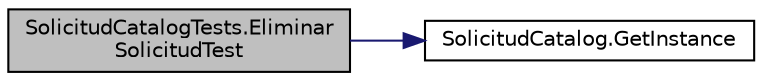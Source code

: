 digraph "SolicitudCatalogTests.EliminarSolicitudTest"
{
 // INTERACTIVE_SVG=YES
 // LATEX_PDF_SIZE
  edge [fontname="Helvetica",fontsize="10",labelfontname="Helvetica",labelfontsize="10"];
  node [fontname="Helvetica",fontsize="10",shape=record];
  rankdir="LR";
  Node1 [label="SolicitudCatalogTests.Eliminar\lSolicitudTest",height=0.2,width=0.4,color="black", fillcolor="grey75", style="filled", fontcolor="black",tooltip="Test para eliminar una solicitud agregada al catálogo."];
  Node1 -> Node2 [color="midnightblue",fontsize="10",style="solid",fontname="Helvetica"];
  Node2 [label="SolicitudCatalog.GetInstance",height=0.2,width=0.4,color="black", fillcolor="white", style="filled",URL="$classSolicitudCatalog.html#ac3a66e36101cb5286668884aef80fac7",tooltip="Método para obtener la instancia de la clase."];
}
